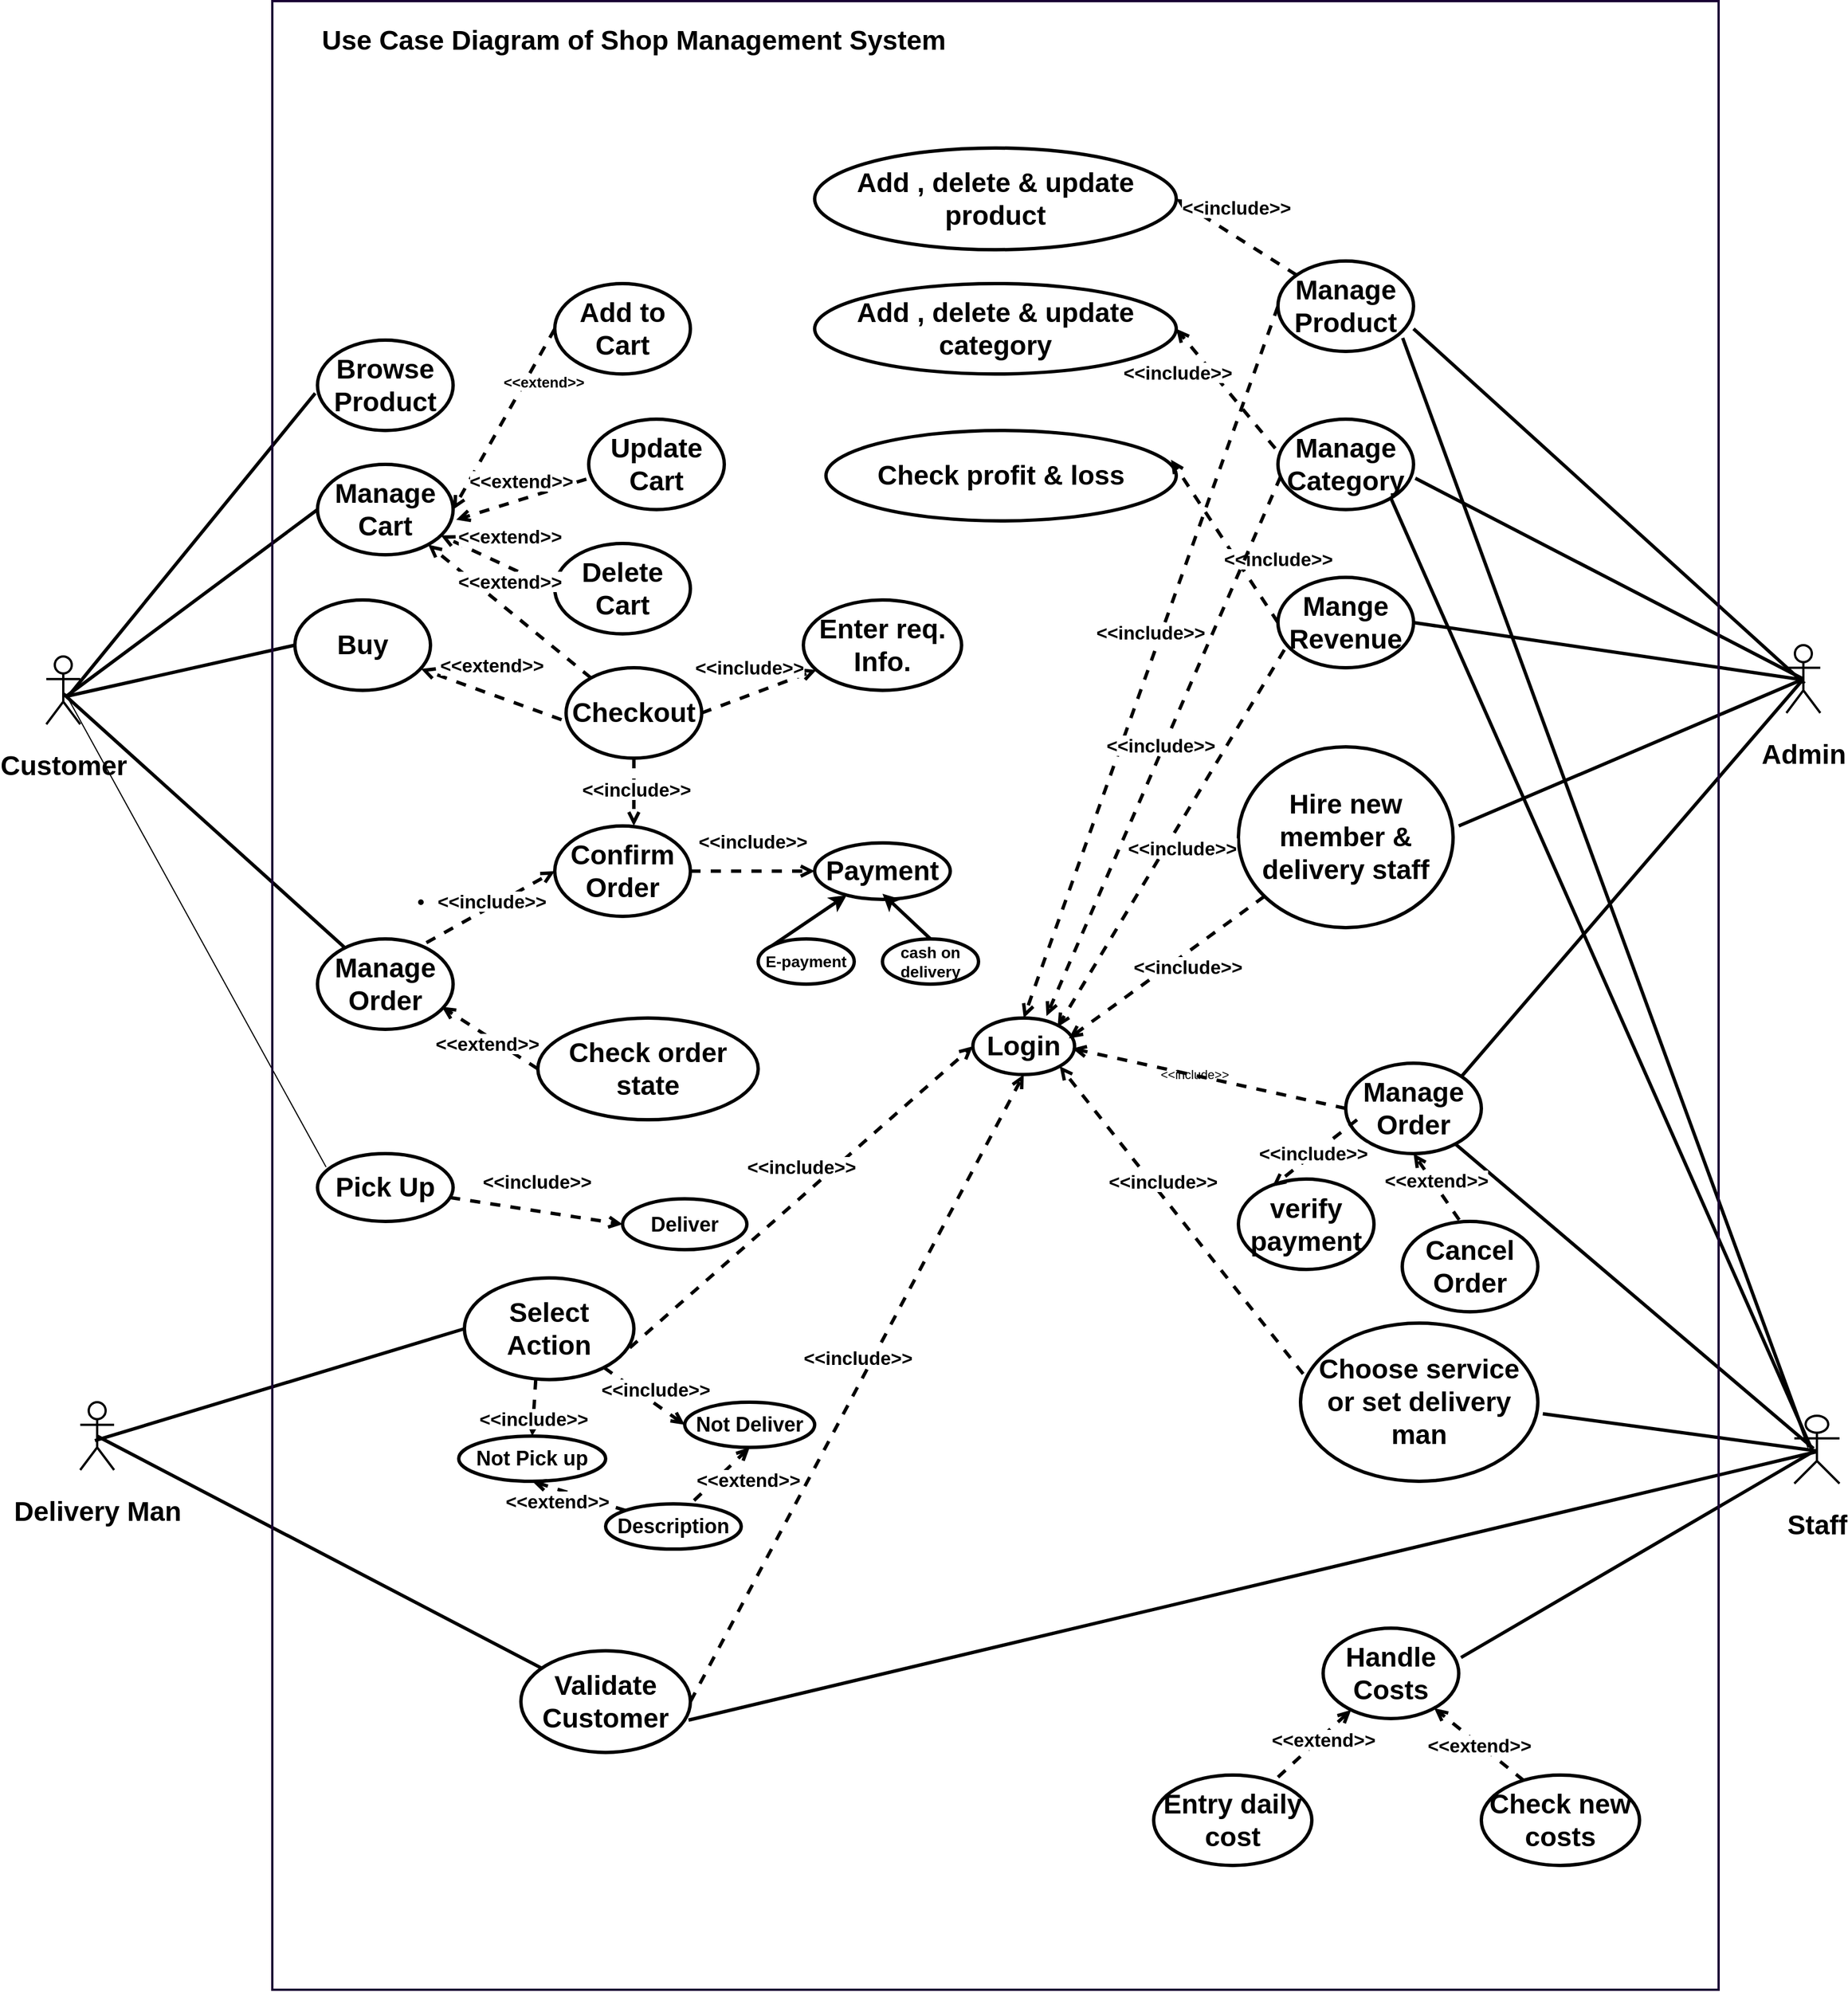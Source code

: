 <mxfile version="21.6.5" type="github">
  <diagram name="Page-1" id="FMTkFIGNAamR_CjVJADN">
    <mxGraphModel dx="5050" dy="3392" grid="1" gridSize="10" guides="1" tooltips="1" connect="1" arrows="1" fold="1" page="1" pageScale="1" pageWidth="850" pageHeight="1100" math="0" shadow="0">
      <root>
        <mxCell id="0" />
        <mxCell id="1" parent="0" />
        <mxCell id="3FPNQ6X9gkTqrYlX-bIj-1" value="&lt;h1&gt;Customer&lt;/h1&gt;" style="shape=umlActor;verticalLabelPosition=bottom;verticalAlign=top;html=1;outlineConnect=0;strokeWidth=2;" vertex="1" parent="1">
          <mxGeometry x="-70" y="330" width="30" height="60" as="geometry" />
        </mxCell>
        <mxCell id="3FPNQ6X9gkTqrYlX-bIj-3" value="&lt;h1&gt;Browse Product&lt;/h1&gt;" style="ellipse;whiteSpace=wrap;html=1;strokeWidth=3;" vertex="1" parent="1">
          <mxGeometry x="170" y="50" width="120" height="80" as="geometry" />
        </mxCell>
        <mxCell id="3FPNQ6X9gkTqrYlX-bIj-4" value="&lt;h1&gt;Manage Cart&lt;/h1&gt;" style="ellipse;whiteSpace=wrap;html=1;strokeWidth=3;" vertex="1" parent="1">
          <mxGeometry x="170" y="160" width="120" height="80" as="geometry" />
        </mxCell>
        <mxCell id="3FPNQ6X9gkTqrYlX-bIj-5" value="&lt;h1&gt;Buy&lt;/h1&gt;" style="ellipse;whiteSpace=wrap;html=1;strokeWidth=3;" vertex="1" parent="1">
          <mxGeometry x="150" y="280" width="120" height="80" as="geometry" />
        </mxCell>
        <mxCell id="3FPNQ6X9gkTqrYlX-bIj-6" value="&lt;h1&gt;Manage Order&lt;/h1&gt;" style="ellipse;whiteSpace=wrap;html=1;strokeWidth=3;" vertex="1" parent="1">
          <mxGeometry x="170" y="580" width="120" height="80" as="geometry" />
        </mxCell>
        <mxCell id="3FPNQ6X9gkTqrYlX-bIj-7" value="&lt;h1&gt;Add to Cart&lt;/h1&gt;" style="ellipse;whiteSpace=wrap;html=1;strokeWidth=3;" vertex="1" parent="1">
          <mxGeometry x="380" width="120" height="80" as="geometry" />
        </mxCell>
        <mxCell id="3FPNQ6X9gkTqrYlX-bIj-8" value="&lt;h1&gt;Update Cart&lt;/h1&gt;" style="ellipse;whiteSpace=wrap;html=1;strokeWidth=3;" vertex="1" parent="1">
          <mxGeometry x="410" y="120" width="120" height="80" as="geometry" />
        </mxCell>
        <mxCell id="3FPNQ6X9gkTqrYlX-bIj-9" value="&lt;h1&gt;Delete Cart&lt;/h1&gt;" style="ellipse;whiteSpace=wrap;html=1;strokeWidth=3;" vertex="1" parent="1">
          <mxGeometry x="380" y="230" width="120" height="80" as="geometry" />
        </mxCell>
        <mxCell id="3FPNQ6X9gkTqrYlX-bIj-10" value="&lt;h1&gt;Checkout&lt;/h1&gt;" style="ellipse;whiteSpace=wrap;html=1;strokeWidth=3;" vertex="1" parent="1">
          <mxGeometry x="390" y="340" width="120" height="80" as="geometry" />
        </mxCell>
        <mxCell id="3FPNQ6X9gkTqrYlX-bIj-11" value="&lt;h1&gt;Confirm Order&lt;/h1&gt;" style="ellipse;whiteSpace=wrap;html=1;strokeWidth=3;" vertex="1" parent="1">
          <mxGeometry x="380" y="480" width="120" height="80" as="geometry" />
        </mxCell>
        <mxCell id="3FPNQ6X9gkTqrYlX-bIj-12" value="&lt;h1&gt;Check order state&lt;/h1&gt;" style="ellipse;whiteSpace=wrap;html=1;strokeWidth=3;" vertex="1" parent="1">
          <mxGeometry x="365" y="650" width="195" height="90" as="geometry" />
        </mxCell>
        <mxCell id="3FPNQ6X9gkTqrYlX-bIj-13" value="&lt;h1&gt;Login&lt;/h1&gt;" style="ellipse;whiteSpace=wrap;html=1;strokeWidth=3;" vertex="1" parent="1">
          <mxGeometry x="750" y="650" width="90" height="50" as="geometry" />
        </mxCell>
        <mxCell id="3FPNQ6X9gkTqrYlX-bIj-14" value="&lt;h1&gt;Delivery Man&lt;/h1&gt;" style="shape=umlActor;verticalLabelPosition=bottom;verticalAlign=top;html=1;outlineConnect=0;strokeWidth=2;" vertex="1" parent="1">
          <mxGeometry x="-40" y="990" width="30" height="60" as="geometry" />
        </mxCell>
        <mxCell id="3FPNQ6X9gkTqrYlX-bIj-16" value="&lt;h2&gt;Description&lt;/h2&gt;" style="ellipse;whiteSpace=wrap;html=1;strokeWidth=3;" vertex="1" parent="1">
          <mxGeometry x="425" y="1080" width="120" height="40" as="geometry" />
        </mxCell>
        <mxCell id="3FPNQ6X9gkTqrYlX-bIj-17" value="&lt;h1&gt;Select Action&lt;/h1&gt;" style="ellipse;whiteSpace=wrap;html=1;strokeWidth=3;" vertex="1" parent="1">
          <mxGeometry x="300" y="880" width="150" height="90" as="geometry" />
        </mxCell>
        <mxCell id="3FPNQ6X9gkTqrYlX-bIj-18" value="&lt;h2&gt;Deliver&lt;/h2&gt;" style="ellipse;whiteSpace=wrap;html=1;strokeWidth=3;" vertex="1" parent="1">
          <mxGeometry x="440" y="810" width="110" height="45" as="geometry" />
        </mxCell>
        <mxCell id="3FPNQ6X9gkTqrYlX-bIj-19" value="&lt;h2&gt;Not Deliver&lt;/h2&gt;" style="ellipse;whiteSpace=wrap;html=1;strokeWidth=3;" vertex="1" parent="1">
          <mxGeometry x="495" y="990" width="115" height="40" as="geometry" />
        </mxCell>
        <mxCell id="3FPNQ6X9gkTqrYlX-bIj-20" value="&lt;h2&gt;Not Pick up&lt;/h2&gt;" style="ellipse;whiteSpace=wrap;html=1;strokeWidth=3;" vertex="1" parent="1">
          <mxGeometry x="295" y="1020" width="130" height="40" as="geometry" />
        </mxCell>
        <mxCell id="3FPNQ6X9gkTqrYlX-bIj-21" value="&lt;h1&gt;Pick Up&lt;/h1&gt;" style="ellipse;whiteSpace=wrap;html=1;strokeWidth=3;" vertex="1" parent="1">
          <mxGeometry x="170" y="770" width="120" height="60" as="geometry" />
        </mxCell>
        <mxCell id="3FPNQ6X9gkTqrYlX-bIj-22" value="&lt;h1&gt;Admin&lt;/h1&gt;" style="shape=umlActor;verticalLabelPosition=bottom;verticalAlign=top;html=1;outlineConnect=0;strokeWidth=2;" vertex="1" parent="1">
          <mxGeometry x="1470" y="320" width="30" height="60" as="geometry" />
        </mxCell>
        <mxCell id="3FPNQ6X9gkTqrYlX-bIj-23" value="&lt;h1&gt;Manage Order&lt;/h1&gt;" style="ellipse;whiteSpace=wrap;html=1;strokeWidth=3;" vertex="1" parent="1">
          <mxGeometry x="1080" y="690" width="120" height="80" as="geometry" />
        </mxCell>
        <mxCell id="3FPNQ6X9gkTqrYlX-bIj-24" value="&lt;h1&gt;Manage Category&lt;/h1&gt;" style="ellipse;whiteSpace=wrap;html=1;strokeWidth=3;" vertex="1" parent="1">
          <mxGeometry x="1020" y="120" width="120" height="80" as="geometry" />
        </mxCell>
        <mxCell id="3FPNQ6X9gkTqrYlX-bIj-25" value="&lt;h1&gt;Hire new member &amp;amp; delivery staff&lt;/h1&gt;" style="ellipse;whiteSpace=wrap;html=1;strokeWidth=3;" vertex="1" parent="1">
          <mxGeometry x="985" y="410" width="190" height="160" as="geometry" />
        </mxCell>
        <mxCell id="3FPNQ6X9gkTqrYlX-bIj-26" value="&lt;h1&gt;Manage Product&lt;/h1&gt;" style="ellipse;whiteSpace=wrap;html=1;strokeWidth=3;" vertex="1" parent="1">
          <mxGeometry x="1020" y="-20" width="120" height="80" as="geometry" />
        </mxCell>
        <mxCell id="3FPNQ6X9gkTqrYlX-bIj-27" value="&lt;h1&gt;Add , delete &amp;amp; update product&lt;/h1&gt;" style="ellipse;whiteSpace=wrap;html=1;strokeWidth=3;" vertex="1" parent="1">
          <mxGeometry x="610" y="-120" width="320" height="90" as="geometry" />
        </mxCell>
        <mxCell id="3FPNQ6X9gkTqrYlX-bIj-28" value="&lt;h1&gt;Mange Revenue&lt;/h1&gt;" style="ellipse;whiteSpace=wrap;html=1;strokeWidth=3;" vertex="1" parent="1">
          <mxGeometry x="1020" y="260" width="120" height="80" as="geometry" />
        </mxCell>
        <mxCell id="3FPNQ6X9gkTqrYlX-bIj-29" value="&lt;h1&gt;Add , delete &amp;amp; update category&lt;/h1&gt;" style="ellipse;whiteSpace=wrap;html=1;strokeWidth=3;" vertex="1" parent="1">
          <mxGeometry x="610" width="320" height="80" as="geometry" />
        </mxCell>
        <mxCell id="3FPNQ6X9gkTqrYlX-bIj-30" value="&lt;h1&gt;Check profit &amp;amp; loss&lt;/h1&gt;" style="ellipse;whiteSpace=wrap;html=1;strokeWidth=3;" vertex="1" parent="1">
          <mxGeometry x="620" y="130" width="310" height="80" as="geometry" />
        </mxCell>
        <mxCell id="3FPNQ6X9gkTqrYlX-bIj-31" value="&lt;h1&gt;verify payment&lt;/h1&gt;" style="ellipse;whiteSpace=wrap;html=1;strokeWidth=3;" vertex="1" parent="1">
          <mxGeometry x="985" y="792.5" width="120" height="80" as="geometry" />
        </mxCell>
        <mxCell id="3FPNQ6X9gkTqrYlX-bIj-33" value="&lt;h1 style=&quot;border-color: var(--border-color);&quot;&gt;Choose service or set delivery man&lt;/h1&gt;" style="ellipse;whiteSpace=wrap;html=1;strokeWidth=3;" vertex="1" parent="1">
          <mxGeometry x="1040" y="920" width="210" height="140" as="geometry" />
        </mxCell>
        <mxCell id="3FPNQ6X9gkTqrYlX-bIj-34" value="&lt;h1&gt;Staff&lt;/h1&gt;" style="shape=umlActor;verticalLabelPosition=bottom;verticalAlign=top;html=1;outlineConnect=0;strokeWidth=2;" vertex="1" parent="1">
          <mxGeometry x="1477" y="1002" width="40" height="60" as="geometry" />
        </mxCell>
        <mxCell id="3FPNQ6X9gkTqrYlX-bIj-35" value="&lt;h1&gt;Validate Customer&lt;/h1&gt;" style="ellipse;whiteSpace=wrap;html=1;strokeWidth=3;" vertex="1" parent="1">
          <mxGeometry x="350" y="1210" width="150" height="90" as="geometry" />
        </mxCell>
        <mxCell id="3FPNQ6X9gkTqrYlX-bIj-36" value="&lt;h1&gt;Handle Costs&lt;/h1&gt;" style="ellipse;whiteSpace=wrap;html=1;strokeWidth=3;" vertex="1" parent="1">
          <mxGeometry x="1060" y="1190" width="120" height="80" as="geometry" />
        </mxCell>
        <mxCell id="3FPNQ6X9gkTqrYlX-bIj-37" value="&lt;h1&gt;Entry daily cost&lt;/h1&gt;" style="ellipse;whiteSpace=wrap;html=1;strokeWidth=3;" vertex="1" parent="1">
          <mxGeometry x="910" y="1320" width="140" height="80" as="geometry" />
        </mxCell>
        <mxCell id="3FPNQ6X9gkTqrYlX-bIj-38" value="&lt;h1&gt;Check new costs&lt;/h1&gt;" style="ellipse;whiteSpace=wrap;html=1;strokeWidth=3;" vertex="1" parent="1">
          <mxGeometry x="1200" y="1320" width="140" height="80" as="geometry" />
        </mxCell>
        <mxCell id="3FPNQ6X9gkTqrYlX-bIj-42" value="" style="endArrow=none;html=1;rounded=0;exitX=-0.017;exitY=0.588;exitDx=0;exitDy=0;exitPerimeter=0;strokeWidth=3;" edge="1" parent="1" source="3FPNQ6X9gkTqrYlX-bIj-3">
          <mxGeometry width="50" height="50" relative="1" as="geometry">
            <mxPoint x="330" y="-50" as="sourcePoint" />
            <mxPoint x="-52" y="367" as="targetPoint" />
          </mxGeometry>
        </mxCell>
        <mxCell id="3FPNQ6X9gkTqrYlX-bIj-44" value="" style="endArrow=none;html=1;rounded=0;exitX=0;exitY=0.5;exitDx=0;exitDy=0;strokeWidth=3;" edge="1" parent="1" source="3FPNQ6X9gkTqrYlX-bIj-4">
          <mxGeometry width="50" height="50" relative="1" as="geometry">
            <mxPoint x="270" y="270" as="sourcePoint" />
            <mxPoint x="-52" y="365" as="targetPoint" />
          </mxGeometry>
        </mxCell>
        <mxCell id="3FPNQ6X9gkTqrYlX-bIj-45" value="" style="endArrow=none;html=1;rounded=0;entryX=0;entryY=0.5;entryDx=0;entryDy=0;strokeWidth=3;" edge="1" parent="1" target="3FPNQ6X9gkTqrYlX-bIj-5">
          <mxGeometry width="50" height="50" relative="1" as="geometry">
            <mxPoint x="-51" y="365" as="sourcePoint" />
            <mxPoint x="160" y="310" as="targetPoint" />
          </mxGeometry>
        </mxCell>
        <mxCell id="3FPNQ6X9gkTqrYlX-bIj-51" value="&lt;h3&gt;&lt;b style=&quot;background-color: rgb(255, 255, 255);&quot;&gt;&amp;lt;&amp;lt;extend&amp;gt;&amp;gt;&lt;/b&gt;&lt;/h3&gt;" style="html=1;verticalAlign=bottom;labelBackgroundColor=none;endArrow=open;endFill=0;dashed=1;rounded=0;entryX=1;entryY=0.5;entryDx=0;entryDy=0;exitX=0;exitY=0.5;exitDx=0;exitDy=0;strokeWidth=3;" edge="1" parent="1" source="3FPNQ6X9gkTqrYlX-bIj-7" target="3FPNQ6X9gkTqrYlX-bIj-4">
          <mxGeometry x="-0.282" y="26" width="160" relative="1" as="geometry">
            <mxPoint x="480" y="240" as="sourcePoint" />
            <mxPoint x="640" y="240" as="targetPoint" />
            <mxPoint as="offset" />
          </mxGeometry>
        </mxCell>
        <mxCell id="3FPNQ6X9gkTqrYlX-bIj-52" value="&lt;h2&gt;&lt;b style=&quot;background-color: rgb(255, 255, 255);&quot;&gt;&amp;lt;&amp;lt;extend&amp;gt;&amp;gt;&lt;/b&gt;&lt;/h2&gt;" style="html=1;verticalAlign=bottom;labelBackgroundColor=none;endArrow=open;endFill=0;dashed=1;rounded=0;entryX=1.023;entryY=0.613;entryDx=0;entryDy=0;exitX=-0.017;exitY=0.663;exitDx=0;exitDy=0;entryPerimeter=0;exitPerimeter=0;strokeWidth=3;" edge="1" parent="1" source="3FPNQ6X9gkTqrYlX-bIj-8" target="3FPNQ6X9gkTqrYlX-bIj-4">
          <mxGeometry x="0.05" y="8" width="160" relative="1" as="geometry">
            <mxPoint x="387.56" y="180" as="sourcePoint" />
            <mxPoint x="290.0" y="217.6" as="targetPoint" />
            <mxPoint y="1" as="offset" />
          </mxGeometry>
        </mxCell>
        <mxCell id="3FPNQ6X9gkTqrYlX-bIj-53" value="&lt;h2&gt;&lt;b style=&quot;background-color: rgb(255, 255, 255);&quot;&gt;&amp;lt;&amp;lt;extend&amp;gt;&amp;gt;&lt;/b&gt;&lt;/h2&gt;" style="html=1;verticalAlign=bottom;labelBackgroundColor=none;endArrow=open;endFill=0;dashed=1;rounded=0;exitX=0;exitY=0.5;exitDx=0;exitDy=0;strokeWidth=3;" edge="1" parent="1" source="3FPNQ6X9gkTqrYlX-bIj-9" target="3FPNQ6X9gkTqrYlX-bIj-4">
          <mxGeometry x="-0.197" y="-1" width="160" relative="1" as="geometry">
            <mxPoint x="397.56" y="190" as="sourcePoint" />
            <mxPoint x="300.0" y="227.6" as="targetPoint" />
            <mxPoint as="offset" />
          </mxGeometry>
        </mxCell>
        <mxCell id="3FPNQ6X9gkTqrYlX-bIj-54" value="&lt;h2&gt;&lt;b style=&quot;background-color: rgb(255, 255, 255);&quot;&gt;&amp;lt;&amp;lt;extend&amp;gt;&amp;gt;&lt;/b&gt;&lt;/h2&gt;" style="html=1;verticalAlign=bottom;labelBackgroundColor=none;endArrow=open;endFill=0;dashed=1;rounded=0;strokeWidth=3;" edge="1" parent="1" source="3FPNQ6X9gkTqrYlX-bIj-10" target="3FPNQ6X9gkTqrYlX-bIj-4">
          <mxGeometry width="160" relative="1" as="geometry">
            <mxPoint x="390" y="280" as="sourcePoint" />
            <mxPoint x="289" y="233" as="targetPoint" />
          </mxGeometry>
        </mxCell>
        <mxCell id="3FPNQ6X9gkTqrYlX-bIj-55" value="&lt;h2&gt;&lt;b style=&quot;background-color: rgb(255, 255, 255);&quot;&gt;&amp;lt;&amp;lt;include&amp;gt;&amp;gt;&lt;/b&gt;&lt;/h2&gt;" style="html=1;verticalAlign=bottom;labelBackgroundColor=none;endArrow=open;endFill=0;dashed=1;rounded=0;exitX=0.5;exitY=1;exitDx=0;exitDy=0;entryX=0.583;entryY=0;entryDx=0;entryDy=0;strokeWidth=3;entryPerimeter=0;" edge="1" parent="1" source="3FPNQ6X9gkTqrYlX-bIj-10" target="3FPNQ6X9gkTqrYlX-bIj-11">
          <mxGeometry x="0.8" y="2" width="160" relative="1" as="geometry">
            <mxPoint x="480" y="540" as="sourcePoint" />
            <mxPoint x="540" y="460" as="targetPoint" />
            <mxPoint as="offset" />
          </mxGeometry>
        </mxCell>
        <mxCell id="3FPNQ6X9gkTqrYlX-bIj-56" value="&lt;h2&gt;&lt;b style=&quot;background-color: rgb(255, 255, 255);&quot;&gt;&amp;lt;&amp;lt;extend&amp;gt;&amp;gt;&lt;/b&gt;&lt;/h2&gt;" style="html=1;verticalAlign=bottom;labelBackgroundColor=none;endArrow=open;endFill=0;dashed=1;rounded=0;strokeWidth=3;entryX=0.93;entryY=0.763;entryDx=0;entryDy=0;entryPerimeter=0;" edge="1" parent="1" target="3FPNQ6X9gkTqrYlX-bIj-5">
          <mxGeometry width="160" relative="1" as="geometry">
            <mxPoint x="386" y="386" as="sourcePoint" />
            <mxPoint x="280" y="340" as="targetPoint" />
          </mxGeometry>
        </mxCell>
        <mxCell id="3FPNQ6X9gkTqrYlX-bIj-57" value="&lt;h1&gt;Payment&lt;/h1&gt;" style="ellipse;whiteSpace=wrap;html=1;strokeWidth=3;" vertex="1" parent="1">
          <mxGeometry x="610" y="495" width="120" height="50" as="geometry" />
        </mxCell>
        <mxCell id="3FPNQ6X9gkTqrYlX-bIj-59" value="&lt;h2&gt;&lt;b style=&quot;background-color: rgb(255, 255, 255);&quot;&gt;&amp;lt;&amp;lt;include&amp;gt;&amp;gt;&lt;/b&gt;&lt;/h2&gt;" style="html=1;verticalAlign=bottom;labelBackgroundColor=none;endArrow=open;endFill=0;dashed=1;rounded=0;exitX=1;exitY=0.5;exitDx=0;exitDy=0;entryX=0;entryY=0.5;entryDx=0;entryDy=0;strokeWidth=3;" edge="1" parent="1" source="3FPNQ6X9gkTqrYlX-bIj-11" target="3FPNQ6X9gkTqrYlX-bIj-57">
          <mxGeometry width="160" relative="1" as="geometry">
            <mxPoint x="450" y="430" as="sourcePoint" />
            <mxPoint x="540" y="420" as="targetPoint" />
          </mxGeometry>
        </mxCell>
        <mxCell id="3FPNQ6X9gkTqrYlX-bIj-65" value="&lt;h2&gt;&lt;ul&gt;&lt;li&gt;&lt;span style=&quot;background-color: rgb(255, 255, 255);&quot;&gt;&lt;b&gt;&amp;lt;&amp;lt;include&amp;gt;&amp;gt;&lt;/b&gt;&lt;/span&gt;&lt;/li&gt;&lt;/ul&gt;&lt;/h2&gt;" style="html=1;verticalAlign=bottom;labelBackgroundColor=none;endArrow=open;endFill=0;dashed=1;rounded=0;exitX=0.803;exitY=0.042;exitDx=0;exitDy=0;exitPerimeter=0;entryX=0;entryY=0.5;entryDx=0;entryDy=0;strokeWidth=3;" edge="1" parent="1" source="3FPNQ6X9gkTqrYlX-bIj-6" target="3FPNQ6X9gkTqrYlX-bIj-11">
          <mxGeometry x="-0.44" y="-12" width="160" relative="1" as="geometry">
            <mxPoint x="450" y="430" as="sourcePoint" />
            <mxPoint x="260" y="440" as="targetPoint" />
            <mxPoint as="offset" />
          </mxGeometry>
        </mxCell>
        <mxCell id="3FPNQ6X9gkTqrYlX-bIj-66" value="&lt;h2&gt;&lt;b style=&quot;background-color: rgb(255, 255, 255);&quot;&gt;&amp;lt;&amp;lt;extend&amp;gt;&amp;gt;&lt;/b&gt;&lt;/h2&gt;" style="html=1;verticalAlign=bottom;labelBackgroundColor=none;endArrow=open;endFill=0;dashed=1;rounded=0;exitX=0;exitY=0.5;exitDx=0;exitDy=0;strokeWidth=3;" edge="1" parent="1" source="3FPNQ6X9gkTqrYlX-bIj-12">
          <mxGeometry x="-0.297" y="28" width="160" relative="1" as="geometry">
            <mxPoint x="386" y="686" as="sourcePoint" />
            <mxPoint x="280" y="640" as="targetPoint" />
            <mxPoint as="offset" />
          </mxGeometry>
        </mxCell>
        <mxCell id="3FPNQ6X9gkTqrYlX-bIj-68" value="&lt;h3&gt;E-payment&lt;/h3&gt;" style="ellipse;whiteSpace=wrap;html=1;strokeWidth=3;" vertex="1" parent="1">
          <mxGeometry x="560" y="580" width="85" height="40" as="geometry" />
        </mxCell>
        <mxCell id="3FPNQ6X9gkTqrYlX-bIj-71" value="&lt;h3&gt;cash on delivery&lt;/h3&gt;" style="ellipse;whiteSpace=wrap;html=1;strokeWidth=3;" vertex="1" parent="1">
          <mxGeometry x="670" y="580" width="85" height="40" as="geometry" />
        </mxCell>
        <mxCell id="3FPNQ6X9gkTqrYlX-bIj-75" value="" style="endArrow=classic;html=1;rounded=0;exitX=0;exitY=0;exitDx=0;exitDy=0;strokeWidth=3;" edge="1" parent="1" source="3FPNQ6X9gkTqrYlX-bIj-68" target="3FPNQ6X9gkTqrYlX-bIj-57">
          <mxGeometry width="50" height="50" relative="1" as="geometry">
            <mxPoint x="530" y="520" as="sourcePoint" />
            <mxPoint x="580" y="470" as="targetPoint" />
          </mxGeometry>
        </mxCell>
        <mxCell id="3FPNQ6X9gkTqrYlX-bIj-76" value="" style="endArrow=classic;html=1;rounded=0;exitX=0.5;exitY=0;exitDx=0;exitDy=0;strokeWidth=3;" edge="1" parent="1" source="3FPNQ6X9gkTqrYlX-bIj-71">
          <mxGeometry width="50" height="50" relative="1" as="geometry">
            <mxPoint x="530" y="520" as="sourcePoint" />
            <mxPoint x="670" y="540" as="targetPoint" />
          </mxGeometry>
        </mxCell>
        <mxCell id="3FPNQ6X9gkTqrYlX-bIj-77" value="" style="endArrow=none;html=1;rounded=0;strokeWidth=3;" edge="1" parent="1" target="3FPNQ6X9gkTqrYlX-bIj-6">
          <mxGeometry width="50" height="50" relative="1" as="geometry">
            <mxPoint x="-55" y="363" as="sourcePoint" />
            <mxPoint x="180" y="330" as="targetPoint" />
          </mxGeometry>
        </mxCell>
        <mxCell id="3FPNQ6X9gkTqrYlX-bIj-78" value="" style="endArrow=none;html=1;rounded=0;entryX=0.063;entryY=0.197;entryDx=0;entryDy=0;entryPerimeter=0;strokeWidth=1;" edge="1" parent="1" target="3FPNQ6X9gkTqrYlX-bIj-21">
          <mxGeometry width="50" height="50" relative="1" as="geometry">
            <mxPoint x="-53" y="363" as="sourcePoint" />
            <mxPoint x="210" y="584" as="targetPoint" />
          </mxGeometry>
        </mxCell>
        <mxCell id="3FPNQ6X9gkTqrYlX-bIj-80" value="" style="endArrow=none;html=1;rounded=0;entryX=0;entryY=0.5;entryDx=0;entryDy=0;strokeWidth=3;" edge="1" parent="1" target="3FPNQ6X9gkTqrYlX-bIj-17">
          <mxGeometry width="50" height="50" relative="1" as="geometry">
            <mxPoint x="-27" y="1024" as="sourcePoint" />
            <mxPoint x="460" y="880" as="targetPoint" />
          </mxGeometry>
        </mxCell>
        <mxCell id="3FPNQ6X9gkTqrYlX-bIj-87" value="" style="endArrow=none;html=1;rounded=0;exitX=0.5;exitY=0.5;exitDx=0;exitDy=0;exitPerimeter=0;strokeWidth=3;" edge="1" parent="1" source="3FPNQ6X9gkTqrYlX-bIj-14" target="3FPNQ6X9gkTqrYlX-bIj-35">
          <mxGeometry width="50" height="50" relative="1" as="geometry">
            <mxPoint x="78" y="989" as="sourcePoint" />
            <mxPoint x="222" y="968" as="targetPoint" />
          </mxGeometry>
        </mxCell>
        <mxCell id="3FPNQ6X9gkTqrYlX-bIj-89" value="&lt;h2&gt;&lt;b style=&quot;background-color: rgb(255, 255, 255);&quot;&gt;&amp;lt;&amp;lt;include&amp;gt;&amp;gt;&lt;/b&gt;&lt;/h2&gt;" style="html=1;verticalAlign=bottom;labelBackgroundColor=none;endArrow=open;endFill=0;dashed=1;rounded=0;entryX=0;entryY=0.5;entryDx=0;entryDy=0;strokeWidth=3;" edge="1" parent="1" source="3FPNQ6X9gkTqrYlX-bIj-21" target="3FPNQ6X9gkTqrYlX-bIj-18">
          <mxGeometry width="160" relative="1" as="geometry">
            <mxPoint x="290" y="800" as="sourcePoint" />
            <mxPoint x="450" y="800" as="targetPoint" />
          </mxGeometry>
        </mxCell>
        <mxCell id="3FPNQ6X9gkTqrYlX-bIj-90" value="&lt;h2&gt;&lt;b style=&quot;background-color: rgb(255, 255, 255);&quot;&gt;&amp;lt;&amp;lt;include&amp;gt;&amp;gt;&lt;/b&gt;&lt;/h2&gt;" style="html=1;verticalAlign=bottom;labelBackgroundColor=none;endArrow=open;endFill=0;dashed=1;rounded=0;entryX=0;entryY=0.5;entryDx=0;entryDy=0;exitX=0.976;exitY=0.687;exitDx=0;exitDy=0;strokeWidth=3;exitPerimeter=0;" edge="1" parent="1" source="3FPNQ6X9gkTqrYlX-bIj-17" target="3FPNQ6X9gkTqrYlX-bIj-13">
          <mxGeometry width="160" relative="1" as="geometry">
            <mxPoint x="298" y="818" as="sourcePoint" />
            <mxPoint x="470" y="843" as="targetPoint" />
            <Array as="points" />
          </mxGeometry>
        </mxCell>
        <mxCell id="3FPNQ6X9gkTqrYlX-bIj-92" value="&lt;h2&gt;&lt;b style=&quot;background-color: rgb(255, 255, 255);&quot;&gt;&amp;lt;&amp;lt;include&amp;gt;&amp;gt;&lt;/b&gt;&lt;/h2&gt;" style="html=1;verticalAlign=bottom;labelBackgroundColor=none;endArrow=open;endFill=0;dashed=1;rounded=0;entryX=0.5;entryY=0;entryDx=0;entryDy=0;exitX=0.421;exitY=0.998;exitDx=0;exitDy=0;exitPerimeter=0;strokeWidth=3;" edge="1" parent="1" source="3FPNQ6X9gkTqrYlX-bIj-17" target="3FPNQ6X9gkTqrYlX-bIj-20">
          <mxGeometry x="1" y="10" width="160" relative="1" as="geometry">
            <mxPoint x="297" y="819" as="sourcePoint" />
            <mxPoint x="450" y="843" as="targetPoint" />
            <mxPoint x="-9" y="10" as="offset" />
          </mxGeometry>
        </mxCell>
        <mxCell id="3FPNQ6X9gkTqrYlX-bIj-93" value="&lt;h2&gt;&lt;b style=&quot;background-color: rgb(255, 255, 255);&quot;&gt;&amp;lt;&amp;lt;include&amp;gt;&amp;gt;&lt;/b&gt;&lt;/h2&gt;" style="html=1;verticalAlign=bottom;labelBackgroundColor=none;endArrow=open;endFill=0;dashed=1;rounded=0;entryX=0;entryY=0.5;entryDx=0;entryDy=0;strokeWidth=3;" edge="1" parent="1" source="3FPNQ6X9gkTqrYlX-bIj-17" target="3FPNQ6X9gkTqrYlX-bIj-19">
          <mxGeometry x="0.45" y="-11" width="160" relative="1" as="geometry">
            <mxPoint x="373" y="980" as="sourcePoint" />
            <mxPoint x="370" y="1030" as="targetPoint" />
            <mxPoint as="offset" />
          </mxGeometry>
        </mxCell>
        <mxCell id="3FPNQ6X9gkTqrYlX-bIj-94" value="&lt;h2&gt;&lt;b style=&quot;background-color: rgb(255, 255, 255);&quot;&gt;&amp;lt;&amp;lt;include&amp;gt;&amp;gt;&lt;/b&gt;&lt;/h2&gt;" style="html=1;verticalAlign=bottom;labelBackgroundColor=none;endArrow=open;endFill=0;dashed=1;rounded=0;entryX=0.5;entryY=1;entryDx=0;entryDy=0;exitX=1;exitY=0.5;exitDx=0;exitDy=0;strokeWidth=3;" edge="1" parent="1" source="3FPNQ6X9gkTqrYlX-bIj-35" target="3FPNQ6X9gkTqrYlX-bIj-13">
          <mxGeometry width="160" relative="1" as="geometry">
            <mxPoint x="520" y="1275.96" as="sourcePoint" />
            <mxPoint x="779.25" y="720" as="targetPoint" />
            <Array as="points" />
          </mxGeometry>
        </mxCell>
        <mxCell id="3FPNQ6X9gkTqrYlX-bIj-95" value="&lt;h1&gt;Enter req. Info.&lt;/h1&gt;" style="ellipse;whiteSpace=wrap;html=1;strokeWidth=3;" vertex="1" parent="1">
          <mxGeometry x="600" y="280" width="140" height="80" as="geometry" />
        </mxCell>
        <mxCell id="3FPNQ6X9gkTqrYlX-bIj-96" value="&lt;h2&gt;&lt;b style=&quot;background-color: rgb(255, 255, 255);&quot;&gt;&amp;lt;&amp;lt;include&amp;gt;&amp;gt;&lt;/b&gt;&lt;/h2&gt;" style="html=1;verticalAlign=bottom;labelBackgroundColor=none;endArrow=open;endFill=0;dashed=1;rounded=0;exitX=1;exitY=0.5;exitDx=0;exitDy=0;strokeWidth=3;" edge="1" parent="1" source="3FPNQ6X9gkTqrYlX-bIj-10" target="3FPNQ6X9gkTqrYlX-bIj-95">
          <mxGeometry x="-0.18" y="-1" width="160" relative="1" as="geometry">
            <mxPoint x="450" y="430" as="sourcePoint" />
            <mxPoint x="550" y="420" as="targetPoint" />
            <mxPoint y="1" as="offset" />
          </mxGeometry>
        </mxCell>
        <mxCell id="3FPNQ6X9gkTqrYlX-bIj-97" value="" style="endArrow=none;html=1;rounded=0;entryX=1;entryY=0.75;entryDx=0;entryDy=0;entryPerimeter=0;strokeWidth=3;" edge="1" parent="1" target="3FPNQ6X9gkTqrYlX-bIj-26">
          <mxGeometry width="50" height="50" relative="1" as="geometry">
            <mxPoint x="1486" y="354" as="sourcePoint" />
            <mxPoint x="1150" y="200" as="targetPoint" />
          </mxGeometry>
        </mxCell>
        <mxCell id="3FPNQ6X9gkTqrYlX-bIj-100" value="" style="endArrow=none;html=1;rounded=0;entryX=1.013;entryY=0.653;entryDx=0;entryDy=0;entryPerimeter=0;strokeWidth=3;" edge="1" parent="1" target="3FPNQ6X9gkTqrYlX-bIj-24">
          <mxGeometry width="50" height="50" relative="1" as="geometry">
            <mxPoint x="1485" y="350" as="sourcePoint" />
            <mxPoint x="1150" y="50" as="targetPoint" />
          </mxGeometry>
        </mxCell>
        <mxCell id="3FPNQ6X9gkTqrYlX-bIj-101" value="" style="endArrow=none;html=1;rounded=0;entryX=1;entryY=0.5;entryDx=0;entryDy=0;strokeWidth=3;" edge="1" parent="1" target="3FPNQ6X9gkTqrYlX-bIj-28">
          <mxGeometry width="50" height="50" relative="1" as="geometry">
            <mxPoint x="1480" y="350" as="sourcePoint" />
            <mxPoint x="1152" y="182" as="targetPoint" />
          </mxGeometry>
        </mxCell>
        <mxCell id="3FPNQ6X9gkTqrYlX-bIj-102" value="" style="endArrow=none;html=1;rounded=0;exitX=0.5;exitY=0.5;exitDx=0;exitDy=0;exitPerimeter=0;strokeWidth=3;" edge="1" parent="1" source="3FPNQ6X9gkTqrYlX-bIj-22">
          <mxGeometry width="50" height="50" relative="1" as="geometry">
            <mxPoint x="1490" y="360" as="sourcePoint" />
            <mxPoint x="1180" y="480" as="targetPoint" />
          </mxGeometry>
        </mxCell>
        <mxCell id="3FPNQ6X9gkTqrYlX-bIj-103" value="" style="endArrow=none;html=1;rounded=0;exitX=0.5;exitY=0.5;exitDx=0;exitDy=0;exitPerimeter=0;entryX=1;entryY=0;entryDx=0;entryDy=0;strokeWidth=3;" edge="1" parent="1" source="3FPNQ6X9gkTqrYlX-bIj-22" target="3FPNQ6X9gkTqrYlX-bIj-23">
          <mxGeometry width="50" height="50" relative="1" as="geometry">
            <mxPoint x="1495" y="360" as="sourcePoint" />
            <mxPoint x="1190" y="490" as="targetPoint" />
          </mxGeometry>
        </mxCell>
        <mxCell id="3FPNQ6X9gkTqrYlX-bIj-104" value="&lt;h2&gt;&lt;span style=&quot;background-color: rgb(255, 255, 255);&quot;&gt;&lt;b&gt;&amp;lt;&amp;lt;include&amp;gt;&amp;gt;&lt;/b&gt;&lt;/span&gt;&lt;/h2&gt;" style="html=1;verticalAlign=bottom;labelBackgroundColor=none;endArrow=open;endFill=0;dashed=1;rounded=0;entryX=1;entryY=0.5;entryDx=0;entryDy=0;strokeWidth=3;" edge="1" parent="1" source="3FPNQ6X9gkTqrYlX-bIj-26" target="3FPNQ6X9gkTqrYlX-bIj-27">
          <mxGeometry width="160" relative="1" as="geometry">
            <mxPoint x="1040" y="-80" as="sourcePoint" />
            <mxPoint x="1200" y="90" as="targetPoint" />
          </mxGeometry>
        </mxCell>
        <mxCell id="3FPNQ6X9gkTqrYlX-bIj-106" value="&lt;h2&gt;&lt;b style=&quot;background-color: rgb(255, 255, 255);&quot;&gt;&amp;lt;&amp;lt;extend&amp;gt;&amp;gt;&lt;/b&gt;&lt;/h2&gt;" style="html=1;verticalAlign=bottom;labelBackgroundColor=none;endArrow=open;endFill=0;dashed=1;rounded=0;exitX=0;exitY=0;exitDx=0;exitDy=0;entryX=0.5;entryY=1;entryDx=0;entryDy=0;strokeWidth=3;" edge="1" parent="1" source="3FPNQ6X9gkTqrYlX-bIj-16" target="3FPNQ6X9gkTqrYlX-bIj-20">
          <mxGeometry x="0.218" y="34" width="160" relative="1" as="geometry">
            <mxPoint x="375" y="705" as="sourcePoint" />
            <mxPoint x="290" y="650" as="targetPoint" />
            <mxPoint y="1" as="offset" />
          </mxGeometry>
        </mxCell>
        <mxCell id="3FPNQ6X9gkTqrYlX-bIj-107" value="&lt;h2&gt;&lt;b style=&quot;background-color: rgb(255, 255, 255);&quot;&gt;&amp;lt;&amp;lt;extend&amp;gt;&amp;gt;&lt;/b&gt;&lt;/h2&gt;" style="html=1;verticalAlign=bottom;labelBackgroundColor=none;endArrow=open;endFill=0;dashed=1;rounded=0;exitX=0.652;exitY=-0.075;exitDx=0;exitDy=0;entryX=0.5;entryY=1;entryDx=0;entryDy=0;exitPerimeter=0;strokeWidth=3;" edge="1" parent="1" source="3FPNQ6X9gkTqrYlX-bIj-16" target="3FPNQ6X9gkTqrYlX-bIj-19">
          <mxGeometry x="-0.147" y="-39" width="160" relative="1" as="geometry">
            <mxPoint x="453" y="1096" as="sourcePoint" />
            <mxPoint x="370" y="1070" as="targetPoint" />
            <mxPoint as="offset" />
          </mxGeometry>
        </mxCell>
        <mxCell id="3FPNQ6X9gkTqrYlX-bIj-108" value="&lt;h2&gt;&lt;b style=&quot;background-color: rgb(255, 255, 255);&quot;&gt;&amp;lt;&amp;lt;include&amp;gt;&amp;gt;&lt;/b&gt;&lt;/h2&gt;" style="html=1;verticalAlign=bottom;labelBackgroundColor=none;endArrow=open;endFill=0;dashed=1;rounded=0;entryX=1;entryY=0.5;entryDx=0;entryDy=0;exitX=-0.02;exitY=0.323;exitDx=0;exitDy=0;exitPerimeter=0;strokeWidth=3;" edge="1" parent="1" source="3FPNQ6X9gkTqrYlX-bIj-24" target="3FPNQ6X9gkTqrYlX-bIj-29">
          <mxGeometry x="0.241" y="41" width="160" relative="1" as="geometry">
            <mxPoint x="1036" y="13" as="sourcePoint" />
            <mxPoint x="930" y="-20" as="targetPoint" />
            <mxPoint y="-1" as="offset" />
          </mxGeometry>
        </mxCell>
        <mxCell id="3FPNQ6X9gkTqrYlX-bIj-109" value="&lt;h2&gt;&lt;b style=&quot;background-color: rgb(255, 255, 255);&quot;&gt;&amp;lt;&amp;lt;include&amp;gt;&amp;gt;&lt;/b&gt;&lt;/h2&gt;" style="html=1;verticalAlign=bottom;labelBackgroundColor=none;endArrow=open;endFill=0;dashed=1;rounded=0;entryX=0.985;entryY=0.323;entryDx=0;entryDy=0;entryPerimeter=0;exitX=0;exitY=0.5;exitDx=0;exitDy=0;strokeWidth=3;" edge="1" parent="1" source="3FPNQ6X9gkTqrYlX-bIj-28" target="3FPNQ6X9gkTqrYlX-bIj-30">
          <mxGeometry x="-0.709" y="-16" width="160" relative="1" as="geometry">
            <mxPoint x="1046" y="23" as="sourcePoint" />
            <mxPoint x="940" y="-10" as="targetPoint" />
            <mxPoint as="offset" />
          </mxGeometry>
        </mxCell>
        <mxCell id="3FPNQ6X9gkTqrYlX-bIj-112" value="&lt;h2&gt;&lt;b style=&quot;background-color: rgb(255, 255, 255);&quot;&gt;&amp;lt;&amp;lt;include&amp;gt;&amp;gt;&lt;/b&gt;&lt;/h2&gt;" style="html=1;verticalAlign=bottom;labelBackgroundColor=none;endArrow=open;endFill=0;dashed=1;rounded=0;exitX=0;exitY=0.5;exitDx=0;exitDy=0;entryX=0.5;entryY=0;entryDx=0;entryDy=0;strokeWidth=3;" edge="1" parent="1" source="3FPNQ6X9gkTqrYlX-bIj-26" target="3FPNQ6X9gkTqrYlX-bIj-13">
          <mxGeometry width="160" relative="1" as="geometry">
            <mxPoint x="810" y="150" as="sourcePoint" />
            <mxPoint x="830" y="370" as="targetPoint" />
          </mxGeometry>
        </mxCell>
        <mxCell id="3FPNQ6X9gkTqrYlX-bIj-113" value="&lt;h2&gt;&lt;b style=&quot;background-color: rgb(255, 255, 255);&quot;&gt;&amp;lt;&amp;lt;include&amp;gt;&amp;gt;&lt;/b&gt;&lt;/h2&gt;" style="html=1;verticalAlign=bottom;labelBackgroundColor=none;endArrow=open;endFill=0;dashed=1;rounded=0;exitX=0.02;exitY=0.633;exitDx=0;exitDy=0;entryX=0.724;entryY=-0.036;entryDx=0;entryDy=0;entryPerimeter=0;exitPerimeter=0;strokeWidth=3;" edge="1" parent="1" source="3FPNQ6X9gkTqrYlX-bIj-24" target="3FPNQ6X9gkTqrYlX-bIj-13">
          <mxGeometry x="0.094" y="8" width="160" relative="1" as="geometry">
            <mxPoint x="1030" y="30" as="sourcePoint" />
            <mxPoint x="805" y="660" as="targetPoint" />
            <mxPoint as="offset" />
          </mxGeometry>
        </mxCell>
        <mxCell id="3FPNQ6X9gkTqrYlX-bIj-114" value="&lt;h2&gt;&lt;b style=&quot;background-color: rgb(255, 255, 255);&quot;&gt;&amp;lt;&amp;lt;include&amp;gt;&amp;gt;&lt;/b&gt;&lt;/h2&gt;" style="html=1;verticalAlign=bottom;labelBackgroundColor=none;endArrow=open;endFill=0;dashed=1;rounded=0;exitX=0.047;exitY=0.802;exitDx=0;exitDy=0;entryX=0.724;entryY=-0.036;entryDx=0;entryDy=0;entryPerimeter=0;exitPerimeter=0;strokeWidth=3;" edge="1" parent="1" source="3FPNQ6X9gkTqrYlX-bIj-28">
          <mxGeometry x="0.128" y="26" width="160" relative="1" as="geometry">
            <mxPoint x="1032" y="181" as="sourcePoint" />
            <mxPoint x="825" y="658" as="targetPoint" />
            <mxPoint as="offset" />
          </mxGeometry>
        </mxCell>
        <mxCell id="3FPNQ6X9gkTqrYlX-bIj-115" value="&lt;h2&gt;&lt;b style=&quot;background-color: rgb(255, 255, 255);&quot;&gt;&amp;lt;&amp;lt;include&amp;gt;&amp;gt;&lt;/b&gt;&lt;/h2&gt;" style="html=1;verticalAlign=bottom;labelBackgroundColor=none;endArrow=open;endFill=0;dashed=1;rounded=0;entryX=0.724;entryY=-0.036;entryDx=0;entryDy=0;entryPerimeter=0;strokeWidth=3;" edge="1" parent="1" source="3FPNQ6X9gkTqrYlX-bIj-25">
          <mxGeometry x="0.003" y="32" width="160" relative="1" as="geometry">
            <mxPoint x="1036" y="334" as="sourcePoint" />
            <mxPoint x="835" y="668" as="targetPoint" />
            <mxPoint as="offset" />
          </mxGeometry>
        </mxCell>
        <mxCell id="3FPNQ6X9gkTqrYlX-bIj-117" value="&amp;lt;&amp;lt;include&amp;gt;&amp;gt;" style="html=1;verticalAlign=bottom;labelBackgroundColor=none;endArrow=open;endFill=0;dashed=1;rounded=0;exitX=0;exitY=0.5;exitDx=0;exitDy=0;strokeWidth=3;" edge="1" parent="1" source="3FPNQ6X9gkTqrYlX-bIj-23">
          <mxGeometry x="0.094" y="8" width="160" relative="1" as="geometry">
            <mxPoint x="1018" y="552" as="sourcePoint" />
            <mxPoint x="838" y="677" as="targetPoint" />
            <mxPoint as="offset" />
          </mxGeometry>
        </mxCell>
        <mxCell id="3FPNQ6X9gkTqrYlX-bIj-118" value="&lt;h2&gt;&lt;b style=&quot;background-color: rgb(255, 255, 255);&quot;&gt;&amp;lt;&amp;lt;include&amp;gt;&amp;gt;&lt;/b&gt;&lt;/h2&gt;" style="html=1;verticalAlign=bottom;labelBackgroundColor=none;endArrow=open;endFill=0;dashed=1;rounded=0;exitX=0;exitY=0.5;exitDx=0;exitDy=0;entryX=0.25;entryY=0.083;entryDx=0;entryDy=0;entryPerimeter=0;strokeWidth=3;" edge="1" parent="1" target="3FPNQ6X9gkTqrYlX-bIj-31">
          <mxGeometry x="0.367" y="20" width="160" relative="1" as="geometry">
            <mxPoint x="1090" y="740" as="sourcePoint" />
            <mxPoint x="848" y="687" as="targetPoint" />
            <mxPoint as="offset" />
          </mxGeometry>
        </mxCell>
        <mxCell id="3FPNQ6X9gkTqrYlX-bIj-119" value="" style="endArrow=none;html=1;rounded=0;strokeWidth=3;" edge="1" parent="1" target="3FPNQ6X9gkTqrYlX-bIj-23">
          <mxGeometry width="50" height="50" relative="1" as="geometry">
            <mxPoint x="1494" y="1031" as="sourcePoint" />
            <mxPoint x="1510" y="930" as="targetPoint" />
          </mxGeometry>
        </mxCell>
        <mxCell id="3FPNQ6X9gkTqrYlX-bIj-120" value="" style="endArrow=none;html=1;rounded=0;entryX=1.021;entryY=0.573;entryDx=0;entryDy=0;entryPerimeter=0;strokeWidth=3;" edge="1" parent="1" target="3FPNQ6X9gkTqrYlX-bIj-33">
          <mxGeometry width="50" height="50" relative="1" as="geometry">
            <mxPoint x="1496" y="1033" as="sourcePoint" />
            <mxPoint x="1150" y="780" as="targetPoint" />
          </mxGeometry>
        </mxCell>
        <mxCell id="3FPNQ6X9gkTqrYlX-bIj-122" value="&lt;h2&gt;&lt;b style=&quot;background-color: rgb(255, 255, 255);&quot;&gt;&amp;lt;&amp;lt;include&amp;gt;&amp;gt;&lt;/b&gt;&lt;/h2&gt;" style="html=1;verticalAlign=bottom;labelBackgroundColor=none;endArrow=open;endFill=0;dashed=1;rounded=0;exitX=0.011;exitY=0.321;exitDx=0;exitDy=0;exitPerimeter=0;entryX=1;entryY=1;entryDx=0;entryDy=0;strokeWidth=3;" edge="1" parent="1" source="3FPNQ6X9gkTqrYlX-bIj-33" target="3FPNQ6X9gkTqrYlX-bIj-13">
          <mxGeometry x="0.094" y="8" width="160" relative="1" as="geometry">
            <mxPoint x="1090" y="740" as="sourcePoint" />
            <mxPoint x="848" y="687" as="targetPoint" />
            <mxPoint as="offset" />
          </mxGeometry>
        </mxCell>
        <mxCell id="3FPNQ6X9gkTqrYlX-bIj-123" value="" style="endArrow=none;html=1;rounded=0;strokeWidth=3;" edge="1" parent="1">
          <mxGeometry width="50" height="50" relative="1" as="geometry">
            <mxPoint x="1495" y="1033" as="sourcePoint" />
            <mxPoint x="1182" y="1216" as="targetPoint" />
          </mxGeometry>
        </mxCell>
        <mxCell id="3FPNQ6X9gkTqrYlX-bIj-124" value="" style="endArrow=none;html=1;rounded=0;entryX=0.989;entryY=0.682;entryDx=0;entryDy=0;entryPerimeter=0;strokeWidth=3;" edge="1" parent="1" target="3FPNQ6X9gkTqrYlX-bIj-35">
          <mxGeometry width="50" height="50" relative="1" as="geometry">
            <mxPoint x="1496" y="1034" as="sourcePoint" />
            <mxPoint x="1192" y="1226" as="targetPoint" />
          </mxGeometry>
        </mxCell>
        <mxCell id="3FPNQ6X9gkTqrYlX-bIj-125" value="&lt;h2&gt;&lt;b style=&quot;background-color: rgb(255, 255, 255);&quot;&gt;&amp;lt;&amp;lt;extend&amp;gt;&amp;gt;&lt;/b&gt;&lt;/h2&gt;" style="html=1;verticalAlign=bottom;labelBackgroundColor=none;endArrow=open;endFill=0;dashed=1;rounded=0;exitX=0.786;exitY=0.023;exitDx=0;exitDy=0;exitPerimeter=0;strokeWidth=3;" edge="1" parent="1" source="3FPNQ6X9gkTqrYlX-bIj-37" target="3FPNQ6X9gkTqrYlX-bIj-36">
          <mxGeometry x="-0.225" y="-22" width="160" relative="1" as="geometry">
            <mxPoint x="1050" y="1270" as="sourcePoint" />
            <mxPoint x="1210" y="1270" as="targetPoint" />
            <mxPoint as="offset" />
          </mxGeometry>
        </mxCell>
        <mxCell id="3FPNQ6X9gkTqrYlX-bIj-126" value="&lt;h2&gt;&lt;b style=&quot;background-color: rgb(255, 255, 255);&quot;&gt;&amp;lt;&amp;lt;extend&amp;gt;&amp;gt;&lt;/b&gt;&lt;/h2&gt;" style="html=1;verticalAlign=bottom;labelBackgroundColor=none;endArrow=open;endFill=0;dashed=1;rounded=0;exitX=0.269;exitY=0.062;exitDx=0;exitDy=0;exitPerimeter=0;strokeWidth=3;" edge="1" parent="1" source="3FPNQ6X9gkTqrYlX-bIj-38" target="3FPNQ6X9gkTqrYlX-bIj-36">
          <mxGeometry x="-0.322" y="20" width="160" relative="1" as="geometry">
            <mxPoint x="1030" y="1332" as="sourcePoint" />
            <mxPoint x="1095" y="1272" as="targetPoint" />
            <mxPoint y="1" as="offset" />
          </mxGeometry>
        </mxCell>
        <mxCell id="3FPNQ6X9gkTqrYlX-bIj-127" value="" style="endArrow=none;html=1;rounded=0;strokeWidth=3;" edge="1" parent="1">
          <mxGeometry width="50" height="50" relative="1" as="geometry">
            <mxPoint x="1493" y="1033" as="sourcePoint" />
            <mxPoint x="1120.0" y="189.998" as="targetPoint" />
          </mxGeometry>
        </mxCell>
        <mxCell id="3FPNQ6X9gkTqrYlX-bIj-128" value="" style="endArrow=none;html=1;rounded=0;entryX=0.92;entryY=0.852;entryDx=0;entryDy=0;entryPerimeter=0;strokeWidth=3;" edge="1" parent="1" target="3FPNQ6X9gkTqrYlX-bIj-26">
          <mxGeometry width="50" height="50" relative="1" as="geometry">
            <mxPoint x="1490" y="1030" as="sourcePoint" />
            <mxPoint x="1130.0" y="199.998" as="targetPoint" />
          </mxGeometry>
        </mxCell>
        <mxCell id="3FPNQ6X9gkTqrYlX-bIj-131" value="&lt;h1&gt;Cancel Order&lt;/h1&gt;" style="ellipse;whiteSpace=wrap;html=1;strokeWidth=3;" vertex="1" parent="1">
          <mxGeometry x="1130" y="830" width="120" height="80" as="geometry" />
        </mxCell>
        <mxCell id="3FPNQ6X9gkTqrYlX-bIj-132" value="&lt;h2&gt;&lt;b style=&quot;background-color: rgb(255, 255, 255);&quot;&gt;&amp;lt;&amp;lt;extend&amp;gt;&amp;gt;&lt;/b&gt;&lt;/h2&gt;" style="html=1;verticalAlign=bottom;labelBackgroundColor=none;endArrow=open;endFill=0;dashed=1;rounded=0;exitX=0.42;exitY=-0.017;exitDx=0;exitDy=0;exitPerimeter=0;entryX=0.5;entryY=1;entryDx=0;entryDy=0;strokeWidth=3;" edge="1" parent="1" source="3FPNQ6X9gkTqrYlX-bIj-131" target="3FPNQ6X9gkTqrYlX-bIj-23">
          <mxGeometry x="-0.475" y="12" width="160" relative="1" as="geometry">
            <mxPoint x="630" y="830" as="sourcePoint" />
            <mxPoint x="790" y="830" as="targetPoint" />
            <mxPoint as="offset" />
          </mxGeometry>
        </mxCell>
        <mxCell id="3FPNQ6X9gkTqrYlX-bIj-135" value="&lt;h1&gt;Use Case Diagram of Shop Management System&lt;/h1&gt;" style="text;html=1;strokeColor=none;fillColor=none;align=center;verticalAlign=middle;whiteSpace=wrap;rounded=0;" vertex="1" parent="1">
          <mxGeometry x="165" y="-230" width="570" height="30" as="geometry" />
        </mxCell>
        <mxCell id="3FPNQ6X9gkTqrYlX-bIj-141" value="" style="whiteSpace=wrap;html=1;strokeColor=#190033;fillColor=none;strokeWidth=2;" vertex="1" parent="1">
          <mxGeometry x="130" y="-250" width="1280" height="1760" as="geometry" />
        </mxCell>
      </root>
    </mxGraphModel>
  </diagram>
</mxfile>
